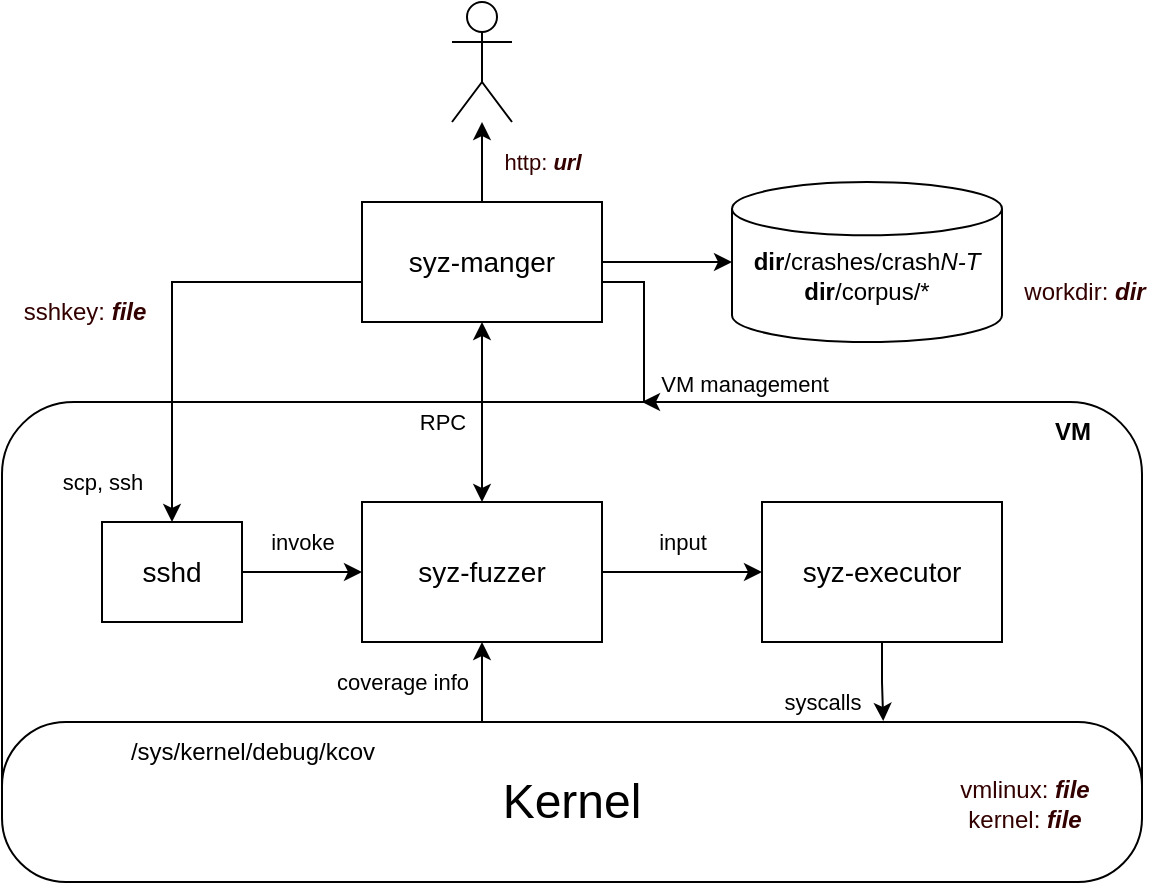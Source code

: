 <mxfile version="21.2.9" type="github">
  <diagram name="Page-1" id="NRXXsjWLMYtVDju6nCHm">
    <mxGraphModel dx="890" dy="646" grid="0" gridSize="10" guides="1" tooltips="1" connect="1" arrows="1" fold="1" page="1" pageScale="1" pageWidth="850" pageHeight="1100" background="none" math="0" shadow="0">
      <root>
        <mxCell id="0" />
        <mxCell id="1" parent="0" />
        <mxCell id="SNb0KBO_Sz6_QdAGFprt-4" style="edgeStyle=orthogonalEdgeStyle;rounded=0;orthogonalLoop=1;jettySize=auto;html=1;entryX=0;entryY=0.5;entryDx=0;entryDy=0;entryPerimeter=0;" edge="1" parent="1" target="SNb0KBO_Sz6_QdAGFprt-12">
          <mxGeometry relative="1" as="geometry">
            <mxPoint x="370" y="170" as="sourcePoint" />
            <mxPoint x="460" y="170" as="targetPoint" />
            <Array as="points">
              <mxPoint x="370" y="160" />
            </Array>
          </mxGeometry>
        </mxCell>
        <mxCell id="SNb0KBO_Sz6_QdAGFprt-6" value="" style="rounded=1;whiteSpace=wrap;html=1;" vertex="1" parent="1">
          <mxGeometry x="100" y="230" width="570" height="240" as="geometry" />
        </mxCell>
        <mxCell id="SNb0KBO_Sz6_QdAGFprt-11" value="&lt;font color=&quot;#330000&quot;&gt;http:&lt;b style=&quot;&quot;&gt; &lt;i style=&quot;&quot;&gt;url&lt;/i&gt;&lt;/b&gt;&lt;/font&gt;" style="edgeStyle=orthogonalEdgeStyle;rounded=0;orthogonalLoop=1;jettySize=auto;html=1;" edge="1" parent="1" source="SNb0KBO_Sz6_QdAGFprt-7" target="SNb0KBO_Sz6_QdAGFprt-8">
          <mxGeometry y="-30" relative="1" as="geometry">
            <mxPoint as="offset" />
          </mxGeometry>
        </mxCell>
        <mxCell id="SNb0KBO_Sz6_QdAGFprt-20" value="scp, ssh" style="edgeStyle=orthogonalEdgeStyle;rounded=0;orthogonalLoop=1;jettySize=auto;html=1;entryX=0.5;entryY=0;entryDx=0;entryDy=0;" edge="1" parent="1" source="SNb0KBO_Sz6_QdAGFprt-7" target="SNb0KBO_Sz6_QdAGFprt-15">
          <mxGeometry x="0.814" y="-35" relative="1" as="geometry">
            <Array as="points">
              <mxPoint x="185" y="170" />
            </Array>
            <mxPoint as="offset" />
          </mxGeometry>
        </mxCell>
        <mxCell id="SNb0KBO_Sz6_QdAGFprt-22" style="edgeStyle=orthogonalEdgeStyle;rounded=0;orthogonalLoop=1;jettySize=auto;html=1;" edge="1" parent="1" source="SNb0KBO_Sz6_QdAGFprt-7">
          <mxGeometry relative="1" as="geometry">
            <mxPoint x="420" y="230" as="targetPoint" />
            <Array as="points">
              <mxPoint x="421" y="170" />
            </Array>
          </mxGeometry>
        </mxCell>
        <mxCell id="SNb0KBO_Sz6_QdAGFprt-23" value="VM management" style="edgeLabel;html=1;align=center;verticalAlign=middle;resizable=0;points=[];" vertex="1" connectable="0" parent="SNb0KBO_Sz6_QdAGFprt-22">
          <mxGeometry x="0.63" relative="1" as="geometry">
            <mxPoint x="50" y="5" as="offset" />
          </mxGeometry>
        </mxCell>
        <mxCell id="SNb0KBO_Sz6_QdAGFprt-7" value="&lt;font style=&quot;font-size: 14px;&quot;&gt;syz-manger&lt;/font&gt;" style="rounded=0;whiteSpace=wrap;html=1;" vertex="1" parent="1">
          <mxGeometry x="280" y="130" width="120" height="60" as="geometry" />
        </mxCell>
        <mxCell id="SNb0KBO_Sz6_QdAGFprt-8" value="" style="shape=umlActor;verticalLabelPosition=bottom;verticalAlign=top;html=1;" vertex="1" parent="1">
          <mxGeometry x="325" y="30" width="30" height="60" as="geometry" />
        </mxCell>
        <mxCell id="SNb0KBO_Sz6_QdAGFprt-12" value="&lt;b style=&quot;border-color: var(--border-color);&quot;&gt;&lt;br&gt;dir&lt;/b&gt;/crashes/crash&lt;i style=&quot;border-color: var(--border-color);&quot;&gt;N-T&lt;/i&gt;&lt;br style=&quot;border-color: var(--border-color);&quot;&gt;&lt;b style=&quot;border-color: var(--border-color);&quot;&gt;dir&lt;/b&gt;/corpus/*" style="strokeWidth=1;html=1;shape=mxgraph.flowchart.database;whiteSpace=wrap;strokeColor=default;" vertex="1" parent="1">
          <mxGeometry x="465" y="120" width="135" height="80" as="geometry" />
        </mxCell>
        <mxCell id="SNb0KBO_Sz6_QdAGFprt-17" value="invoke" style="edgeStyle=orthogonalEdgeStyle;rounded=0;orthogonalLoop=1;jettySize=auto;html=1;" edge="1" parent="1" source="SNb0KBO_Sz6_QdAGFprt-15" target="SNb0KBO_Sz6_QdAGFprt-16">
          <mxGeometry y="15" relative="1" as="geometry">
            <mxPoint as="offset" />
          </mxGeometry>
        </mxCell>
        <mxCell id="SNb0KBO_Sz6_QdAGFprt-15" value="&lt;font style=&quot;font-size: 14px;&quot;&gt;sshd&lt;/font&gt;" style="rounded=0;whiteSpace=wrap;html=1;" vertex="1" parent="1">
          <mxGeometry x="150" y="290" width="70" height="50" as="geometry" />
        </mxCell>
        <mxCell id="SNb0KBO_Sz6_QdAGFprt-19" value="input" style="edgeStyle=orthogonalEdgeStyle;rounded=0;orthogonalLoop=1;jettySize=auto;html=1;" edge="1" parent="1" source="SNb0KBO_Sz6_QdAGFprt-16" target="SNb0KBO_Sz6_QdAGFprt-18">
          <mxGeometry y="15" relative="1" as="geometry">
            <mxPoint as="offset" />
          </mxGeometry>
        </mxCell>
        <mxCell id="SNb0KBO_Sz6_QdAGFprt-16" value="&lt;font style=&quot;font-size: 14px;&quot;&gt;syz-fuzzer&lt;/font&gt;" style="rounded=0;whiteSpace=wrap;html=1;" vertex="1" parent="1">
          <mxGeometry x="280" y="280" width="120" height="70" as="geometry" />
        </mxCell>
        <mxCell id="SNb0KBO_Sz6_QdAGFprt-36" value="syscalls" style="edgeStyle=orthogonalEdgeStyle;rounded=0;orthogonalLoop=1;jettySize=auto;html=1;entryX=0.773;entryY=-0.007;entryDx=0;entryDy=0;entryPerimeter=0;" edge="1" parent="1" source="SNb0KBO_Sz6_QdAGFprt-18" target="SNb0KBO_Sz6_QdAGFprt-33">
          <mxGeometry x="0.528" y="-31" relative="1" as="geometry">
            <Array as="points" />
            <mxPoint as="offset" />
          </mxGeometry>
        </mxCell>
        <mxCell id="SNb0KBO_Sz6_QdAGFprt-18" value="&lt;font style=&quot;font-size: 14px;&quot;&gt;syz-executor&lt;/font&gt;" style="rounded=0;whiteSpace=wrap;html=1;" vertex="1" parent="1">
          <mxGeometry x="480" y="280" width="120" height="70" as="geometry" />
        </mxCell>
        <mxCell id="SNb0KBO_Sz6_QdAGFprt-24" value="&lt;b&gt;VM&lt;/b&gt;" style="text;html=1;align=center;verticalAlign=middle;resizable=0;points=[];autosize=1;strokeColor=none;fillColor=none;" vertex="1" parent="1">
          <mxGeometry x="615" y="230" width="40" height="30" as="geometry" />
        </mxCell>
        <mxCell id="SNb0KBO_Sz6_QdAGFprt-26" value="&lt;font color=&quot;#330000&quot;&gt;workdir: &lt;b style=&quot;&quot;&gt;&lt;i style=&quot;&quot;&gt;dir&lt;/i&gt;&lt;/b&gt;&lt;/font&gt;" style="text;html=1;align=center;verticalAlign=middle;resizable=0;points=[];autosize=1;strokeColor=none;fillColor=none;" vertex="1" parent="1">
          <mxGeometry x="601" y="162" width="79" height="26" as="geometry" />
        </mxCell>
        <mxCell id="SNb0KBO_Sz6_QdAGFprt-27" value="RPC" style="endArrow=classic;startArrow=classic;html=1;rounded=0;entryX=0.5;entryY=1;entryDx=0;entryDy=0;exitX=0.5;exitY=0;exitDx=0;exitDy=0;" edge="1" parent="1" source="SNb0KBO_Sz6_QdAGFprt-16" target="SNb0KBO_Sz6_QdAGFprt-7">
          <mxGeometry x="-0.111" y="20" width="50" height="50" relative="1" as="geometry">
            <mxPoint x="30" y="260" as="sourcePoint" />
            <mxPoint x="80" y="210" as="targetPoint" />
            <Array as="points">
              <mxPoint x="340" y="250" />
            </Array>
            <mxPoint as="offset" />
          </mxGeometry>
        </mxCell>
        <mxCell id="SNb0KBO_Sz6_QdAGFprt-32" value="&lt;font color=&quot;#330000&quot;&gt;sshkey: &lt;b style=&quot;&quot;&gt;&lt;i style=&quot;&quot;&gt;file&lt;/i&gt;&lt;/b&gt;&lt;/font&gt;" style="text;html=1;align=center;verticalAlign=middle;resizable=0;points=[];autosize=1;strokeColor=none;fillColor=none;" vertex="1" parent="1">
          <mxGeometry x="101" y="172" width="79" height="26" as="geometry" />
        </mxCell>
        <mxCell id="SNb0KBO_Sz6_QdAGFprt-35" value="coverage info" style="edgeStyle=orthogonalEdgeStyle;rounded=0;orthogonalLoop=1;jettySize=auto;html=1;entryX=0.5;entryY=1;entryDx=0;entryDy=0;" edge="1" parent="1" source="SNb0KBO_Sz6_QdAGFprt-33" target="SNb0KBO_Sz6_QdAGFprt-16">
          <mxGeometry y="40" relative="1" as="geometry">
            <mxPoint x="340" y="360" as="targetPoint" />
            <Array as="points">
              <mxPoint x="340" y="380" />
              <mxPoint x="340" y="380" />
            </Array>
            <mxPoint as="offset" />
          </mxGeometry>
        </mxCell>
        <mxCell id="SNb0KBO_Sz6_QdAGFprt-33" value="&lt;font style=&quot;font-size: 24px;&quot;&gt;Kernel&lt;/font&gt;" style="rounded=1;whiteSpace=wrap;html=1;arcSize=40;" vertex="1" parent="1">
          <mxGeometry x="100" y="390" width="570" height="80" as="geometry" />
        </mxCell>
        <mxCell id="SNb0KBO_Sz6_QdAGFprt-34" value="/sys/kernel/debug/kcov" style="text;html=1;align=center;verticalAlign=middle;resizable=0;points=[];autosize=1;strokeColor=none;fillColor=none;" vertex="1" parent="1">
          <mxGeometry x="150" y="390" width="150" height="30" as="geometry" />
        </mxCell>
        <mxCell id="SNb0KBO_Sz6_QdAGFprt-37" value="&lt;font color=&quot;#330000&quot;&gt;vmlinux: &lt;b style=&quot;&quot;&gt;&lt;i&gt;file&lt;/i&gt;&lt;/b&gt;&lt;br&gt;kernel: &lt;b style=&quot;&quot;&gt;&lt;i style=&quot;&quot;&gt;file&lt;/i&gt;&lt;/b&gt;&lt;/font&gt;" style="text;html=1;align=center;verticalAlign=middle;resizable=0;points=[];autosize=1;strokeColor=none;fillColor=none;" vertex="1" parent="1">
          <mxGeometry x="569" y="410" width="83" height="41" as="geometry" />
        </mxCell>
      </root>
    </mxGraphModel>
  </diagram>
</mxfile>
